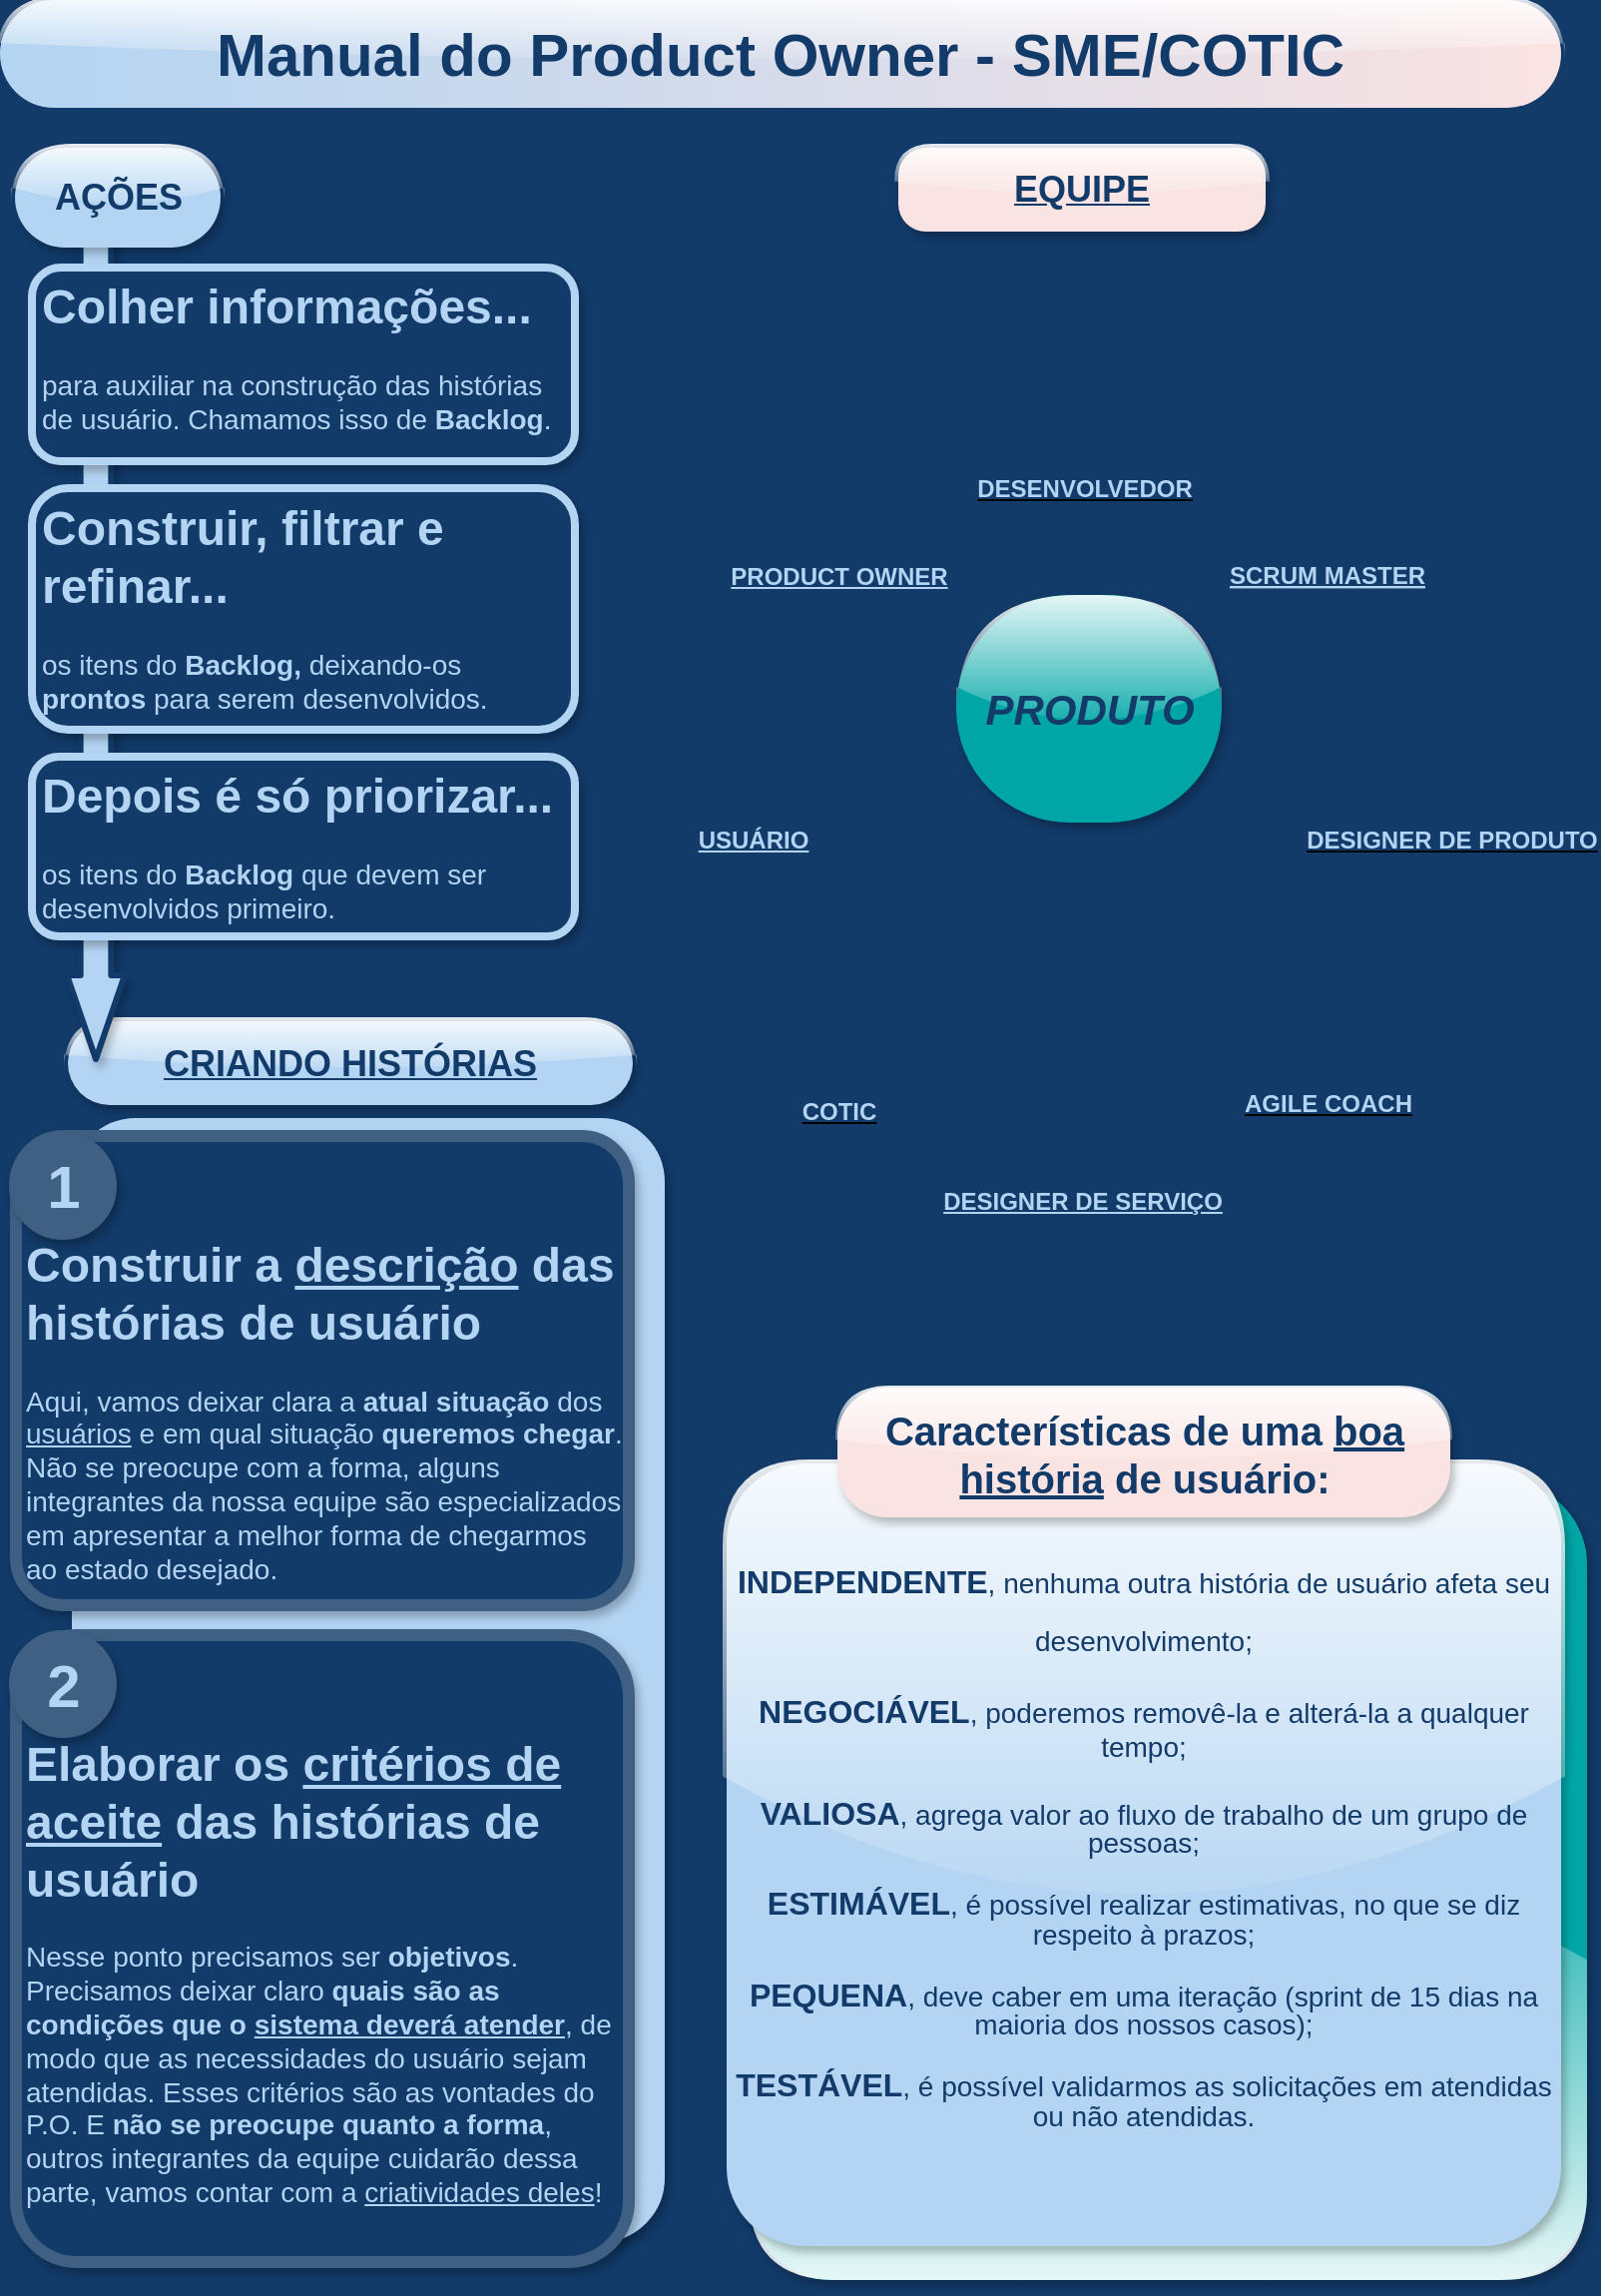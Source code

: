 <mxfile pages="1" version="11.2.5" type="device"><diagram id="JKY-wiaCKK-vyxLStYb8" name="Page-1"><mxGraphModel dx="2031" dy="1059" grid="0" gridSize="10" guides="1" tooltips="1" connect="1" arrows="1" fold="1" page="1" pageScale="1" pageWidth="827" pageHeight="1169" background="#123B6A" math="0" shadow="0"><root><mxCell id="0"/><mxCell id="1" parent="0"/><mxCell id="7E8-UjbcB-CwcvHx171b-8" value="&lt;font color=&quot;#123b6a&quot;&gt;&lt;span style=&quot;font-size: 18px&quot;&gt;&lt;b&gt;&lt;u&gt;CRIANDO HISTÓRIAS&lt;/u&gt;&lt;/b&gt;&lt;/span&gt;&lt;/font&gt;" style="text;html=1;strokeColor=none;fillColor=#B3D4F2;align=center;verticalAlign=middle;whiteSpace=wrap;rounded=1;strokeWidth=4;perimeterSpacing=0;glass=1;shadow=1;comic=0;arcSize=50;" parent="1" vertex="1"><mxGeometry x="54" y="526.5" width="283" height="42" as="geometry"/></mxCell><mxCell id="HxEEivK4PqOZ3T5Ww_9B-1" value="" style="text;html=1;strokeColor=#00A6A6;fillColor=#00A6A6;align=center;verticalAlign=middle;whiteSpace=wrap;rounded=1;strokeWidth=4;perimeterSpacing=0;glass=1;shadow=1;comic=0;arcSize=10;rotation=180;" parent="1" vertex="1"><mxGeometry x="397" y="759" width="416" height="396" as="geometry"/></mxCell><mxCell id="7E8-UjbcB-CwcvHx171b-15" value="&lt;h1&gt;&lt;br&gt;&lt;/h1&gt;" style="text;html=1;strokeColor=#B3D4F2;fillColor=#B3D4F2;spacing=5;spacingTop=-20;whiteSpace=wrap;overflow=hidden;rounded=1;shadow=1;strokeWidth=6;glass=0;arcSize=10;comic=0;collapsible=0;" parent="1" vertex="1"><mxGeometry x="59" y="578" width="291" height="557" as="geometry"/></mxCell><mxCell id="7E8-UjbcB-CwcvHx171b-1" value="&lt;font style=&quot;font-size: 30px&quot; color=&quot;#123b6a&quot;&gt;&lt;b&gt;Manual do Product Owner - SME/COTIC&lt;/b&gt;&lt;/font&gt;" style="text;html=1;align=center;verticalAlign=middle;whiteSpace=wrap;rounded=1;fillColor=#FAE3E3;strokeColor=none;strokeWidth=4;glass=1;arcSize=50;gradientColor=#B3D4F2;gradientDirection=west;" parent="1" vertex="1"><mxGeometry x="20" y="15" width="782" height="54" as="geometry"/></mxCell><mxCell id="7E8-UjbcB-CwcvHx171b-6" value="" style="shape=flexArrow;endArrow=classic;html=1;fillColor=#B3D4F2;strokeColor=#123B6A;strokeWidth=3;width=13.333;endSize=13;comic=0;shadow=1;endWidth=10.556;" parent="1" edge="1"><mxGeometry width="50" height="50" relative="1" as="geometry"><mxPoint x="68" y="121" as="sourcePoint"/><mxPoint x="68" y="547" as="targetPoint"/></mxGeometry></mxCell><mxCell id="7E8-UjbcB-CwcvHx171b-3" value="&lt;h1&gt;&lt;font color=&quot;#b3d4f2&quot;&gt;Colher informações...&lt;/font&gt;&lt;/h1&gt;&lt;p style=&quot;font-size: 14px&quot;&gt;&lt;font color=&quot;#b3d4f2&quot; style=&quot;font-size: 14px&quot;&gt;para auxiliar na construção das histórias de usuário. Chamamos isso de &lt;b&gt;Backlog&lt;/b&gt;.&lt;/font&gt;&lt;/p&gt;" style="text;html=1;strokeColor=#B3D4F2;fillColor=#123B6A;spacing=5;spacingTop=-20;whiteSpace=wrap;overflow=hidden;rounded=1;shadow=1;strokeWidth=4;glass=0;" parent="1" vertex="1"><mxGeometry x="36" y="149" width="272" height="97" as="geometry"/></mxCell><mxCell id="7E8-UjbcB-CwcvHx171b-4" value="&lt;h1&gt;&lt;font color=&quot;#b3d4f2&quot;&gt;Construir, filtrar e refinar...&lt;/font&gt;&lt;/h1&gt;&lt;p style=&quot;font-size: 14px&quot;&gt;&lt;font color=&quot;#b3d4f2&quot; style=&quot;font-size: 14px&quot;&gt;os itens do &lt;b&gt;Backlog, &lt;/b&gt;deixando-os &lt;b&gt;prontos&lt;/b&gt; para serem desenvolvidos.&lt;/font&gt;&lt;/p&gt;" style="text;html=1;strokeColor=#B3D4F2;fillColor=#123B6A;spacing=5;spacingTop=-20;whiteSpace=wrap;overflow=hidden;rounded=1;shadow=1;strokeWidth=4;glass=0;" parent="1" vertex="1"><mxGeometry x="36" y="259.5" width="272" height="121" as="geometry"/></mxCell><mxCell id="7E8-UjbcB-CwcvHx171b-5" value="&lt;h1&gt;&lt;font color=&quot;#b3d4f2&quot;&gt;Depois é só priorizar...&lt;/font&gt;&lt;/h1&gt;&lt;p style=&quot;font-size: 14px&quot;&gt;&lt;font color=&quot;#b3d4f2&quot; style=&quot;font-size: 14px&quot;&gt;os itens do &lt;b&gt;Backlog &lt;/b&gt;que devem ser desenvolvidos primeiro.&lt;/font&gt;&lt;/p&gt;" style="text;html=1;strokeColor=#B3D4F2;fillColor=#123B6A;spacing=5;spacingTop=-20;whiteSpace=wrap;overflow=hidden;rounded=1;shadow=1;strokeWidth=4;glass=0;" parent="1" vertex="1"><mxGeometry x="36" y="394" width="272" height="90" as="geometry"/></mxCell><mxCell id="7E8-UjbcB-CwcvHx171b-2" value="&lt;font style=&quot;font-size: 18px&quot; color=&quot;#123b6a&quot;&gt;&lt;b&gt;AÇÕES&lt;/b&gt;&lt;/font&gt;" style="text;html=1;strokeColor=none;fillColor=#B3D4F2;align=center;verticalAlign=middle;whiteSpace=wrap;rounded=1;strokeWidth=4;perimeterSpacing=0;glass=1;shadow=1;comic=0;arcSize=50;" parent="1" vertex="1"><mxGeometry x="27.5" y="89" width="103" height="50" as="geometry"/></mxCell><mxCell id="7E8-UjbcB-CwcvHx171b-13" value="&lt;h1&gt;&lt;font color=&quot;#b3d4f2&quot;&gt;&lt;br&gt;&lt;/font&gt;&lt;/h1&gt;&lt;h1&gt;&lt;font color=&quot;#b3d4f2&quot;&gt;Construir a &lt;u&gt;descrição&lt;/u&gt; das histórias de usuário&lt;/font&gt;&lt;/h1&gt;&lt;p style=&quot;font-size: 14px&quot;&gt;&lt;font color=&quot;#b3d4f2&quot; style=&quot;font-size: 14px&quot;&gt;Aqui, vamos deixar clara a &lt;b&gt;atual situação&lt;/b&gt; dos &lt;u&gt;usuários&lt;/u&gt; e em qual situação &lt;b&gt;queremos chegar&lt;/b&gt;. Não se preocupe com a forma, alguns integrantes da nossa equipe são especializados em apresentar a melhor forma de chegarmos ao estado desejado.&lt;/font&gt;&lt;/p&gt;" style="text;html=1;strokeColor=#3F6083;fillColor=#123B6A;spacing=5;spacingTop=-20;whiteSpace=wrap;overflow=hidden;rounded=1;shadow=1;strokeWidth=6;glass=0;arcSize=10;comic=0;collapsible=0;" parent="1" vertex="1"><mxGeometry x="28" y="584" width="307" height="235" as="geometry"/></mxCell><mxCell id="7E8-UjbcB-CwcvHx171b-16" value="&lt;h1&gt;&lt;font color=&quot;#b3d4f2&quot;&gt;&lt;br&gt;&lt;/font&gt;&lt;/h1&gt;&lt;h1&gt;&lt;font color=&quot;#b3d4f2&quot;&gt;Elaborar os&amp;nbsp;&lt;u&gt;critérios de aceite&lt;/u&gt;&amp;nbsp;das histórias de usuário&lt;/font&gt;&lt;/h1&gt;&lt;p style=&quot;font-size: 14px&quot;&gt;&lt;font color=&quot;#b3d4f2&quot; style=&quot;font-size: 14px&quot;&gt;Nesse ponto precisamos ser &lt;b&gt;objetivos&lt;/b&gt;. Precisamos deixar claro&amp;nbsp;&lt;b&gt;quais são as condições que o &lt;u&gt;sistema deverá atender&lt;/u&gt;&lt;/b&gt;, de modo que as necessidades do usuário sejam atendidas. Esses critérios são as vontades do P.O. E &lt;b&gt;não se preocupe quanto a forma&lt;/b&gt;, outros integrantes da equipe cuidarão dessa parte, vamos contar com a &lt;u&gt;criatividades deles&lt;/u&gt;!&lt;/font&gt;&lt;/p&gt;" style="text;html=1;strokeColor=#3F6083;fillColor=#123B6A;spacing=5;spacingTop=-20;whiteSpace=wrap;overflow=hidden;rounded=1;shadow=1;strokeWidth=6;glass=0;arcSize=10;comic=0;collapsible=0;" parent="1" vertex="1"><mxGeometry x="28" y="834" width="307" height="314" as="geometry"/></mxCell><mxCell id="7E8-UjbcB-CwcvHx171b-18" value="&lt;b&gt;&lt;font style=&quot;font-size: 30px&quot; color=&quot;#b3d4f2&quot;&gt;1&lt;/font&gt;&lt;/b&gt;" style="ellipse;whiteSpace=wrap;html=1;aspect=fixed;rounded=1;shadow=1;glass=0;comic=0;strokeColor=#3F6083;strokeWidth=6;fillColor=#3F6083;" parent="1" vertex="1"><mxGeometry x="27.5" y="585" width="48" height="48" as="geometry"/></mxCell><mxCell id="7E8-UjbcB-CwcvHx171b-19" value="&lt;b&gt;&lt;font style=&quot;font-size: 30px&quot; color=&quot;#b3d4f2&quot;&gt;2&lt;/font&gt;&lt;/b&gt;" style="ellipse;whiteSpace=wrap;html=1;aspect=fixed;rounded=1;shadow=1;glass=0;comic=0;strokeColor=#3F6083;strokeWidth=6;fillColor=#3F6083;" parent="1" vertex="1"><mxGeometry x="27.5" y="834.5" width="48" height="48" as="geometry"/></mxCell><mxCell id="4FU0ySjmOqO9Q_p-P7nD-8" value="&lt;u style=&quot;font-size: 12px;&quot;&gt;&lt;b style=&quot;font-size: 12px;&quot;&gt;&lt;font color=&quot;#b3d4f2&quot; style=&quot;background-color: rgb(18, 59, 106); font-size: 12px;&quot;&gt;COTIC&lt;/font&gt;&lt;/b&gt;&lt;/u&gt;" style="shape=image;html=1;verticalAlign=top;verticalLabelPosition=bottom;labelBackgroundColor=#ffffff;imageAspect=0;aspect=fixed;image=https://cdn3.iconfinder.com/data/icons/business-avatar-1/512/10_avatar-128.png;glass=1;strokeColor=#217092;fillColor=#217092;fontSize=12;" parent="1" vertex="1"><mxGeometry x="385" y="448" width="110" height="110" as="geometry"/></mxCell><mxCell id="4FU0ySjmOqO9Q_p-P7nD-2" value="&lt;font color=&quot;#b3d4f2&quot; size=&quot;1&quot;&gt;&lt;u&gt;&lt;b style=&quot;font-size: 12px ; background-color: rgb(18 , 59 , 106)&quot;&gt;USUÁRIO&lt;/b&gt;&lt;/u&gt;&lt;/font&gt;" style="shape=image;html=1;verticalAlign=top;verticalLabelPosition=bottom;labelBackgroundColor=#ffffff;imageAspect=0;aspect=fixed;image=https://cdn3.iconfinder.com/data/icons/business-avatar-1/512/1_avatar-128.png" parent="1" vertex="1"><mxGeometry x="342" y="312" width="110" height="110" as="geometry"/></mxCell><mxCell id="4FU0ySjmOqO9Q_p-P7nD-9" value="&lt;font style=&quot;font-size: 12px; background-color: rgb(18, 59, 106);&quot; color=&quot;#b3d4f2&quot;&gt;&lt;b style=&quot;font-size: 12px;&quot;&gt;&lt;u style=&quot;font-size: 12px;&quot;&gt;DESIGNER DE SERVIÇO&lt;/u&gt;&lt;/b&gt;&lt;/font&gt;" style="shape=image;html=1;verticalAlign=top;verticalLabelPosition=bottom;labelBackgroundColor=#ffffff;imageAspect=0;aspect=fixed;image=https://cdn3.iconfinder.com/data/icons/business-avatar-1/512/5_avatar-128.png;glass=1;strokeColor=#217092;fillColor=#217092;fontSize=12;" parent="1" vertex="1"><mxGeometry x="507" y="492.5" width="110" height="110" as="geometry"/></mxCell><mxCell id="4FU0ySjmOqO9Q_p-P7nD-1" value="&lt;font color=&quot;#b3d4f2&quot; style=&quot;font-size: 12px;&quot;&gt;&lt;b style=&quot;font-size: 12px;&quot;&gt;&lt;font style=&quot;font-size: 12px; background-color: rgb(18, 59, 106);&quot;&gt;&lt;u style=&quot;font-size: 12px;&quot;&gt;PRODUCT OWNER&lt;/u&gt;&lt;/font&gt;&lt;/b&gt;&lt;br style=&quot;font-size: 12px;&quot;&gt;&lt;/font&gt;" style="shape=image;html=1;verticalAlign=top;verticalLabelPosition=bottom;labelBackgroundColor=#ffffff;imageAspect=0;aspect=fixed;image=https://cdn3.iconfinder.com/data/icons/business-avatar-1/512/4_avatar-128.png;fontSize=12;" parent="1" vertex="1"><mxGeometry x="385" y="179.5" width="110" height="110" as="geometry"/></mxCell><mxCell id="4FU0ySjmOqO9Q_p-P7nD-10" value="&lt;u style=&quot;font-size: 12px;&quot;&gt;&lt;b style=&quot;font-size: 12px;&quot;&gt;&lt;font style=&quot;font-size: 12px; background-color: rgb(18, 59, 106);&quot; color=&quot;#b3d4f2&quot;&gt;AGILE COACH&lt;/font&gt;&lt;/b&gt;&lt;/u&gt;" style="shape=image;html=1;verticalAlign=top;verticalLabelPosition=bottom;labelBackgroundColor=#ffffff;imageAspect=0;aspect=fixed;image=https://cdn3.iconfinder.com/data/icons/business-avatar-1/512/11_avatar-128.png;glass=1;strokeColor=#217092;fillColor=#217092;fontSize=12;" parent="1" vertex="1"><mxGeometry x="630" y="444" width="110" height="110" as="geometry"/></mxCell><mxCell id="4FU0ySjmOqO9Q_p-P7nD-11" value="&lt;u style=&quot;font-size: 12px;&quot;&gt;&lt;b style=&quot;font-size: 12px;&quot;&gt;&lt;font color=&quot;#b3d4f2&quot; style=&quot;background-color: rgb(18, 59, 106); font-size: 12px;&quot;&gt;DESIGNER DE PRODUTO&lt;/font&gt;&lt;/b&gt;&lt;/u&gt;" style="shape=image;html=1;verticalAlign=top;verticalLabelPosition=bottom;labelBackgroundColor=#ffffff;imageAspect=0;aspect=fixed;image=https://cdn3.iconfinder.com/data/icons/business-avatar-1/512/12_avatar-128.png;glass=1;strokeColor=#217092;fillColor=#217092;fontSize=12;" parent="1" vertex="1"><mxGeometry x="691.5" y="312" width="110" height="110" as="geometry"/></mxCell><mxCell id="4FU0ySjmOqO9Q_p-P7nD-13" value="SCRUM MASTER" style="shape=image;verticalLabelPosition=bottom;labelBackgroundColor=#123B6A;verticalAlign=top;aspect=fixed;imageAspect=0;image=https://cdn3.iconfinder.com/data/icons/business-avatar-1/512/8_avatar-128.png;fontStyle=5;fontColor=#B3D4F2;fontSize=12;" parent="1" vertex="1"><mxGeometry x="630" y="179.5" width="110" height="110" as="geometry"/></mxCell><mxCell id="4FU0ySjmOqO9Q_p-P7nD-3" value="&lt;font style=&quot;font-size: 18px&quot; color=&quot;#123b6a&quot;&gt;&lt;b&gt;&lt;u&gt;EQUIPE&lt;/u&gt;&lt;/b&gt;&lt;/font&gt;" style="text;html=1;strokeColor=none;fillColor=#FAE3E3;align=center;verticalAlign=middle;whiteSpace=wrap;rounded=1;strokeWidth=4;perimeterSpacing=0;glass=1;shadow=1;comic=0;arcSize=33;" parent="1" vertex="1"><mxGeometry x="470" y="89" width="184" height="42" as="geometry"/></mxCell><mxCell id="4FU0ySjmOqO9Q_p-P7nD-23" value="&lt;h1 style=&quot;font-size: 20px&quot;&gt;&lt;br&gt;&lt;/h1&gt;&lt;h1&gt;&lt;span style=&quot;color: rgb(18 , 59 , 106) ; line-height: 100%&quot;&gt;&lt;font style=&quot;font-size: 16px ; line-height: 100%&quot;&gt;INDEPENDENTE&lt;/font&gt;&lt;/span&gt;&lt;span style=&quot;font-size: 14px ; color: rgb(18 , 59 , 106) ; font-weight: normal ; line-height: 100%&quot;&gt;, nenhuma outra história de usuário afeta seu desenvolvimento;&lt;/span&gt;&lt;br&gt;&lt;/h1&gt;&lt;div style=&quot;font-size: 14px&quot;&gt;&lt;b style=&quot;color: rgb(18 , 59 , 106) ; font-size: 12px&quot;&gt;&lt;font style=&quot;font-size: 16px ; line-height: 100%&quot;&gt;NEGOCIÁVEL&lt;/font&gt;&lt;/b&gt;&lt;span style=&quot;color: rgb(18 , 59 , 106)&quot;&gt;, poderemos removê-la e alterá-la a qualquer tempo;&lt;/span&gt;&lt;br&gt;&lt;/div&gt;&lt;div style=&quot;font-size: 14px&quot;&gt;&lt;font color=&quot;#123b6a&quot;&gt;&lt;br&gt;&lt;/font&gt;&lt;/div&gt;&lt;div&gt;&lt;font color=&quot;#123b6a&quot; style=&quot;line-height: 100%&quot;&gt;&lt;b&gt;&lt;font style=&quot;font-size: 16px ; line-height: 100%&quot;&gt;VALIOSA&lt;/font&gt;&lt;/b&gt;&lt;span style=&quot;font-size: 14px&quot;&gt;, agrega valor ao fluxo de trabalho de um grupo de pessoas;&lt;/span&gt;&lt;/font&gt;&lt;/div&gt;&lt;div style=&quot;font-size: 14px&quot;&gt;&lt;font color=&quot;#123b6a&quot;&gt;&lt;br&gt;&lt;/font&gt;&lt;/div&gt;&lt;div&gt;&lt;font color=&quot;#123b6a&quot; style=&quot;line-height: 100%&quot;&gt;&lt;b&gt;&lt;font style=&quot;font-size: 16px&quot;&gt;ESTIMÁVEL&lt;/font&gt;&lt;/b&gt;&lt;span style=&quot;font-size: 14px&quot;&gt;, é possível realizar estimativas, no que se diz respeito à prazos;&lt;/span&gt;&lt;/font&gt;&lt;/div&gt;&lt;div style=&quot;font-size: 14px&quot;&gt;&lt;font color=&quot;#123b6a&quot;&gt;&lt;br&gt;&lt;/font&gt;&lt;/div&gt;&lt;div&gt;&lt;font color=&quot;#123b6a&quot; style=&quot;line-height: 100%&quot;&gt;&lt;font style=&quot;font-size: 16px&quot;&gt;&lt;b&gt;PEQUENA&lt;/b&gt;&lt;/font&gt;&lt;span style=&quot;font-size: 14px&quot;&gt;, deve caber em uma iteração (sprint de 15 dias na maioria dos nossos casos);&lt;/span&gt;&lt;/font&gt;&lt;/div&gt;&lt;div style=&quot;font-size: 14px&quot;&gt;&lt;font color=&quot;#123b6a&quot;&gt;&lt;br&gt;&lt;/font&gt;&lt;/div&gt;&lt;div&gt;&lt;font color=&quot;#123b6a&quot; style=&quot;line-height: 100%&quot;&gt;&lt;b&gt;&lt;font style=&quot;font-size: 16px&quot;&gt;TESTÁVEL&lt;/font&gt;&lt;/b&gt;&lt;span style=&quot;font-size: 14px&quot;&gt;, é possível validarmos as solicitações em atendidas ou não atendidas.&lt;/span&gt;&lt;/font&gt;&lt;/div&gt;&lt;div style=&quot;font-size: 14px&quot;&gt;&lt;font color=&quot;#123b6a&quot;&gt;&lt;br&gt;&lt;/font&gt;&lt;/div&gt;&lt;div style=&quot;font-size: 14px&quot;&gt;&lt;font color=&quot;#123b6a&quot;&gt;&lt;br&gt;&lt;/font&gt;&lt;/div&gt;" style="text;html=1;strokeColor=none;fillColor=#B3D4F2;spacing=5;spacingTop=-20;whiteSpace=wrap;overflow=hidden;rounded=1;shadow=1;strokeWidth=4;glass=1;arcSize=10;comic=0;collapsible=0;rotation=0;align=center;" parent="1" vertex="1"><mxGeometry x="384" y="748" width="418" height="392" as="geometry"/></mxCell><mxCell id="HxEEivK4PqOZ3T5Ww_9B-2" value="&lt;h1 style=&quot;font-size: 20px&quot;&gt;&lt;font color=&quot;#123b6a&quot; style=&quot;line-height: 100%&quot;&gt;Características de uma&amp;nbsp;&lt;u&gt;boa história&lt;/u&gt;&amp;nbsp;de usuário:&lt;/font&gt;&lt;/h1&gt;" style="text;html=1;strokeColor=none;fillColor=#FAE3E3;align=center;verticalAlign=middle;whiteSpace=wrap;rounded=1;strokeWidth=2;perimeterSpacing=0;glass=1;shadow=1;comic=0;arcSize=38;" parent="1" vertex="1"><mxGeometry x="439.5" y="710" width="307" height="65" as="geometry"/></mxCell><mxCell id="C0muOVgpf7pZ6HOY3gwm-1" value="&lt;b&gt;&lt;u&gt;&lt;font color=&quot;#b3d4f2&quot; style=&quot;background-color: rgb(18 , 59 , 106) ; font-size: 12px&quot;&gt;DESENVOLVEDOR&lt;/font&gt;&lt;/u&gt;&lt;/b&gt;" style="shape=image;html=1;verticalAlign=top;verticalLabelPosition=bottom;labelBackgroundColor=#ffffff;imageAspect=0;aspect=fixed;image=https://cdn3.iconfinder.com/data/icons/business-avatar-1/512/9_avatar-128.png;fillColor=#B3D4F2;" vertex="1" parent="1"><mxGeometry x="507.5" y="136" width="110" height="110" as="geometry"/></mxCell><mxCell id="C0muOVgpf7pZ6HOY3gwm-8" value="" style="group" vertex="1" connectable="0" parent="1"><mxGeometry x="497" y="315" width="138" height="110" as="geometry"/></mxCell><mxCell id="C0muOVgpf7pZ6HOY3gwm-6" value="" style="text;html=1;strokeColor=#00A6A6;fillColor=#00A6A6;align=center;verticalAlign=middle;whiteSpace=wrap;rounded=1;strokeWidth=4;perimeterSpacing=0;glass=1;shadow=1;comic=0;arcSize=50;rotation=0;" vertex="1" parent="C0muOVgpf7pZ6HOY3gwm-8"><mxGeometry x="4" width="129" height="110" as="geometry"/></mxCell><mxCell id="C0muOVgpf7pZ6HOY3gwm-7" value="&lt;b&gt;&lt;font color=&quot;#123b6a&quot; size=&quot;1&quot;&gt;&lt;i style=&quot;font-size: 21px&quot;&gt;PRODUTO&lt;/i&gt;&lt;/font&gt;&lt;/b&gt;" style="text;html=1;strokeColor=none;fillColor=none;align=center;verticalAlign=middle;whiteSpace=wrap;rounded=0;shadow=1;fontSize=12;" vertex="1" parent="C0muOVgpf7pZ6HOY3gwm-8"><mxGeometry y="21" width="138" height="68" as="geometry"/></mxCell></root></mxGraphModel></diagram></mxfile>